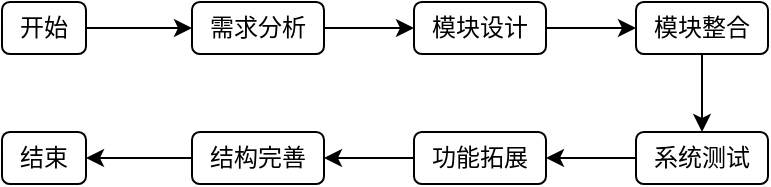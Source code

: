 <mxfile version="24.2.7" type="github">
  <diagram name="第 1 页" id="YZdEXqjC2wMazX5hZITn">
    <mxGraphModel dx="1150" dy="265" grid="0" gridSize="10" guides="1" tooltips="1" connect="1" arrows="1" fold="1" page="0" pageScale="1" pageWidth="827" pageHeight="1169" math="0" shadow="0">
      <root>
        <mxCell id="0" />
        <mxCell id="1" parent="0" />
        <mxCell id="uUhmHEVVwGiWTUCemTEy-8" value="" style="edgeStyle=orthogonalEdgeStyle;rounded=0;orthogonalLoop=1;jettySize=auto;html=1;" edge="1" parent="1" source="uUhmHEVVwGiWTUCemTEy-1" target="uUhmHEVVwGiWTUCemTEy-7">
          <mxGeometry relative="1" as="geometry" />
        </mxCell>
        <mxCell id="uUhmHEVVwGiWTUCemTEy-1" value="开始" style="rounded=1;whiteSpace=wrap;html=1;" vertex="1" parent="1">
          <mxGeometry x="159" y="411" width="42" height="26" as="geometry" />
        </mxCell>
        <mxCell id="uUhmHEVVwGiWTUCemTEy-10" value="" style="edgeStyle=orthogonalEdgeStyle;rounded=0;orthogonalLoop=1;jettySize=auto;html=1;" edge="1" parent="1" source="uUhmHEVVwGiWTUCemTEy-7" target="uUhmHEVVwGiWTUCemTEy-9">
          <mxGeometry relative="1" as="geometry" />
        </mxCell>
        <mxCell id="uUhmHEVVwGiWTUCemTEy-7" value="需求分析" style="rounded=1;whiteSpace=wrap;html=1;" vertex="1" parent="1">
          <mxGeometry x="254" y="411" width="66" height="26" as="geometry" />
        </mxCell>
        <mxCell id="uUhmHEVVwGiWTUCemTEy-12" value="" style="edgeStyle=orthogonalEdgeStyle;rounded=0;orthogonalLoop=1;jettySize=auto;html=1;" edge="1" parent="1" source="uUhmHEVVwGiWTUCemTEy-9" target="uUhmHEVVwGiWTUCemTEy-11">
          <mxGeometry relative="1" as="geometry" />
        </mxCell>
        <mxCell id="uUhmHEVVwGiWTUCemTEy-9" value="模块设计" style="rounded=1;whiteSpace=wrap;html=1;" vertex="1" parent="1">
          <mxGeometry x="365" y="411" width="66" height="26" as="geometry" />
        </mxCell>
        <mxCell id="uUhmHEVVwGiWTUCemTEy-21" value="" style="edgeStyle=orthogonalEdgeStyle;rounded=0;orthogonalLoop=1;jettySize=auto;html=1;" edge="1" parent="1" source="uUhmHEVVwGiWTUCemTEy-11" target="uUhmHEVVwGiWTUCemTEy-13">
          <mxGeometry relative="1" as="geometry" />
        </mxCell>
        <mxCell id="uUhmHEVVwGiWTUCemTEy-11" value="模块整合" style="rounded=1;whiteSpace=wrap;html=1;" vertex="1" parent="1">
          <mxGeometry x="476" y="411" width="66" height="26" as="geometry" />
        </mxCell>
        <mxCell id="uUhmHEVVwGiWTUCemTEy-22" style="edgeStyle=orthogonalEdgeStyle;rounded=0;orthogonalLoop=1;jettySize=auto;html=1;entryX=1;entryY=0.5;entryDx=0;entryDy=0;" edge="1" parent="1" source="uUhmHEVVwGiWTUCemTEy-13" target="uUhmHEVVwGiWTUCemTEy-15">
          <mxGeometry relative="1" as="geometry" />
        </mxCell>
        <mxCell id="uUhmHEVVwGiWTUCemTEy-13" value="系统测试" style="rounded=1;whiteSpace=wrap;html=1;" vertex="1" parent="1">
          <mxGeometry x="476" y="476" width="66" height="26" as="geometry" />
        </mxCell>
        <mxCell id="uUhmHEVVwGiWTUCemTEy-18" value="" style="edgeStyle=orthogonalEdgeStyle;rounded=0;orthogonalLoop=1;jettySize=auto;html=1;" edge="1" parent="1" source="uUhmHEVVwGiWTUCemTEy-15" target="uUhmHEVVwGiWTUCemTEy-17">
          <mxGeometry relative="1" as="geometry" />
        </mxCell>
        <mxCell id="uUhmHEVVwGiWTUCemTEy-15" value="功能拓展" style="rounded=1;whiteSpace=wrap;html=1;" vertex="1" parent="1">
          <mxGeometry x="365" y="476" width="66" height="26" as="geometry" />
        </mxCell>
        <mxCell id="uUhmHEVVwGiWTUCemTEy-20" value="" style="edgeStyle=orthogonalEdgeStyle;rounded=0;orthogonalLoop=1;jettySize=auto;html=1;" edge="1" parent="1" source="uUhmHEVVwGiWTUCemTEy-17" target="uUhmHEVVwGiWTUCemTEy-19">
          <mxGeometry relative="1" as="geometry" />
        </mxCell>
        <mxCell id="uUhmHEVVwGiWTUCemTEy-17" value="结构完善" style="rounded=1;whiteSpace=wrap;html=1;" vertex="1" parent="1">
          <mxGeometry x="254" y="476" width="66" height="26" as="geometry" />
        </mxCell>
        <mxCell id="uUhmHEVVwGiWTUCemTEy-19" value="结束" style="rounded=1;whiteSpace=wrap;html=1;" vertex="1" parent="1">
          <mxGeometry x="159" y="476" width="42" height="26" as="geometry" />
        </mxCell>
      </root>
    </mxGraphModel>
  </diagram>
</mxfile>
